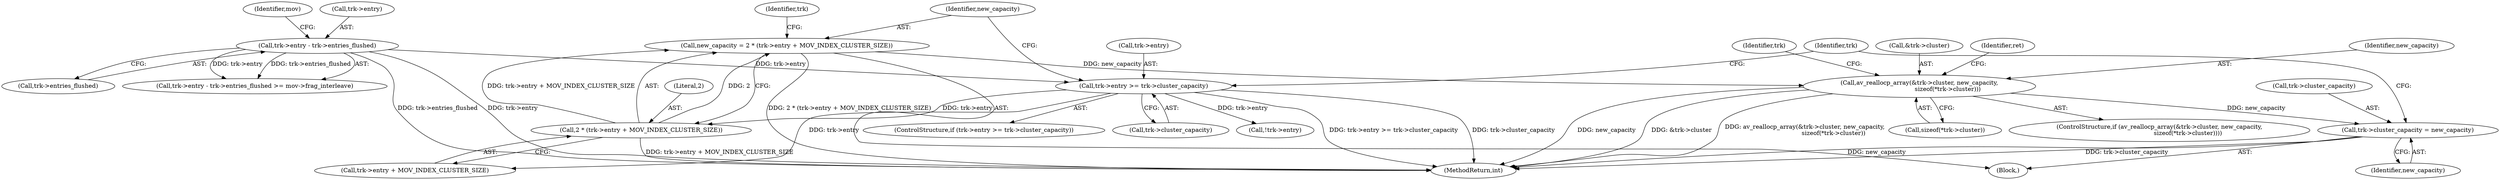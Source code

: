 digraph "0_FFmpeg_3a2d21bc5f97aa0161db3ae731fc2732be6108b8@API" {
"1000821" [label="(Call,av_reallocp_array(&trk->cluster, new_capacity,\n                              sizeof(*trk->cluster)))"];
"1000811" [label="(Call,new_capacity = 2 * (trk->entry + MOV_INDEX_CLUSTER_SIZE))"];
"1000813" [label="(Call,2 * (trk->entry + MOV_INDEX_CLUSTER_SIZE))"];
"1000802" [label="(Call,trk->entry >= trk->cluster_capacity)"];
"1000207" [label="(Call,trk->entry - trk->entries_flushed)"];
"1000838" [label="(Call,trk->cluster_capacity = new_capacity)"];
"1000811" [label="(Call,new_capacity = 2 * (trk->entry + MOV_INDEX_CLUSTER_SIZE))"];
"1000929" [label="(Call,!trk->entry)"];
"1000826" [label="(Identifier,new_capacity)"];
"1000839" [label="(Call,trk->cluster_capacity)"];
"1001466" [label="(MethodReturn,int)"];
"1000820" [label="(ControlStructure,if (av_reallocp_array(&trk->cluster, new_capacity,\n                              sizeof(*trk->cluster))))"];
"1000847" [label="(Identifier,trk)"];
"1000840" [label="(Identifier,trk)"];
"1000813" [label="(Call,2 * (trk->entry + MOV_INDEX_CLUSTER_SIZE))"];
"1000812" [label="(Identifier,new_capacity)"];
"1000838" [label="(Call,trk->cluster_capacity = new_capacity)"];
"1000206" [label="(Call,trk->entry - trk->entries_flushed >= mov->frag_interleave)"];
"1000803" [label="(Call,trk->entry)"];
"1000801" [label="(ControlStructure,if (trk->entry >= trk->cluster_capacity))"];
"1000211" [label="(Call,trk->entries_flushed)"];
"1000824" [label="(Identifier,trk)"];
"1000806" [label="(Call,trk->cluster_capacity)"];
"1000207" [label="(Call,trk->entry - trk->entries_flushed)"];
"1000827" [label="(Call,sizeof(*trk->cluster))"];
"1000809" [label="(Block,)"];
"1000814" [label="(Literal,2)"];
"1000821" [label="(Call,av_reallocp_array(&trk->cluster, new_capacity,\n                              sizeof(*trk->cluster)))"];
"1000842" [label="(Identifier,new_capacity)"];
"1000802" [label="(Call,trk->entry >= trk->cluster_capacity)"];
"1000815" [label="(Call,trk->entry + MOV_INDEX_CLUSTER_SIZE)"];
"1000208" [label="(Call,trk->entry)"];
"1000822" [label="(Call,&trk->cluster)"];
"1000834" [label="(Identifier,ret)"];
"1000215" [label="(Identifier,mov)"];
"1000821" -> "1000820"  [label="AST: "];
"1000821" -> "1000827"  [label="CFG: "];
"1000822" -> "1000821"  [label="AST: "];
"1000826" -> "1000821"  [label="AST: "];
"1000827" -> "1000821"  [label="AST: "];
"1000834" -> "1000821"  [label="CFG: "];
"1000840" -> "1000821"  [label="CFG: "];
"1000821" -> "1001466"  [label="DDG: new_capacity"];
"1000821" -> "1001466"  [label="DDG: &trk->cluster"];
"1000821" -> "1001466"  [label="DDG: av_reallocp_array(&trk->cluster, new_capacity,\n                              sizeof(*trk->cluster))"];
"1000811" -> "1000821"  [label="DDG: new_capacity"];
"1000821" -> "1000838"  [label="DDG: new_capacity"];
"1000811" -> "1000809"  [label="AST: "];
"1000811" -> "1000813"  [label="CFG: "];
"1000812" -> "1000811"  [label="AST: "];
"1000813" -> "1000811"  [label="AST: "];
"1000824" -> "1000811"  [label="CFG: "];
"1000811" -> "1001466"  [label="DDG: 2 * (trk->entry + MOV_INDEX_CLUSTER_SIZE)"];
"1000813" -> "1000811"  [label="DDG: 2"];
"1000813" -> "1000811"  [label="DDG: trk->entry + MOV_INDEX_CLUSTER_SIZE"];
"1000813" -> "1000815"  [label="CFG: "];
"1000814" -> "1000813"  [label="AST: "];
"1000815" -> "1000813"  [label="AST: "];
"1000813" -> "1001466"  [label="DDG: trk->entry + MOV_INDEX_CLUSTER_SIZE"];
"1000802" -> "1000813"  [label="DDG: trk->entry"];
"1000802" -> "1000801"  [label="AST: "];
"1000802" -> "1000806"  [label="CFG: "];
"1000803" -> "1000802"  [label="AST: "];
"1000806" -> "1000802"  [label="AST: "];
"1000812" -> "1000802"  [label="CFG: "];
"1000847" -> "1000802"  [label="CFG: "];
"1000802" -> "1001466"  [label="DDG: trk->cluster_capacity"];
"1000802" -> "1001466"  [label="DDG: trk->entry >= trk->cluster_capacity"];
"1000207" -> "1000802"  [label="DDG: trk->entry"];
"1000802" -> "1000815"  [label="DDG: trk->entry"];
"1000802" -> "1000929"  [label="DDG: trk->entry"];
"1000207" -> "1000206"  [label="AST: "];
"1000207" -> "1000211"  [label="CFG: "];
"1000208" -> "1000207"  [label="AST: "];
"1000211" -> "1000207"  [label="AST: "];
"1000215" -> "1000207"  [label="CFG: "];
"1000207" -> "1001466"  [label="DDG: trk->entry"];
"1000207" -> "1001466"  [label="DDG: trk->entries_flushed"];
"1000207" -> "1000206"  [label="DDG: trk->entry"];
"1000207" -> "1000206"  [label="DDG: trk->entries_flushed"];
"1000838" -> "1000809"  [label="AST: "];
"1000838" -> "1000842"  [label="CFG: "];
"1000839" -> "1000838"  [label="AST: "];
"1000842" -> "1000838"  [label="AST: "];
"1000847" -> "1000838"  [label="CFG: "];
"1000838" -> "1001466"  [label="DDG: new_capacity"];
"1000838" -> "1001466"  [label="DDG: trk->cluster_capacity"];
}
